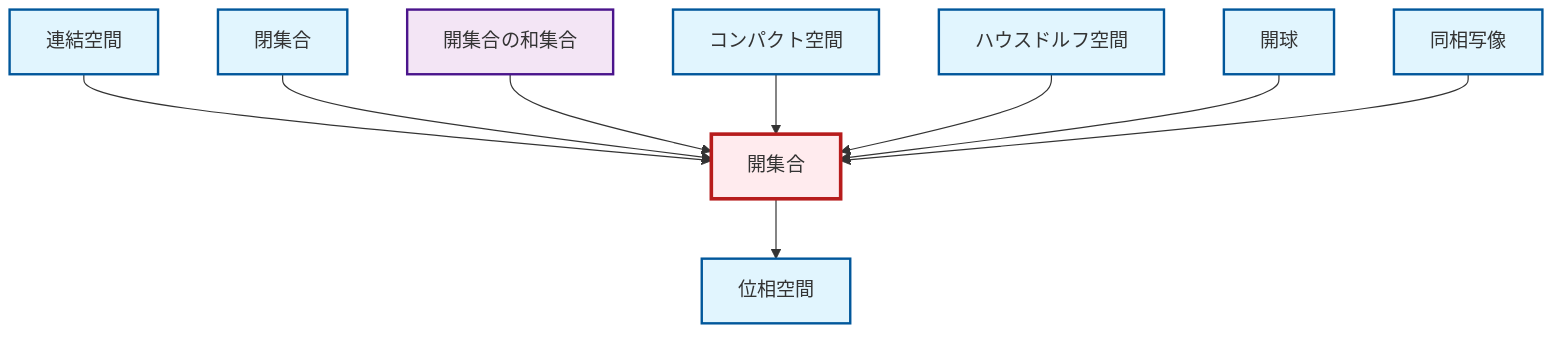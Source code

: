 graph TD
    classDef definition fill:#e1f5fe,stroke:#01579b,stroke-width:2px
    classDef theorem fill:#f3e5f5,stroke:#4a148c,stroke-width:2px
    classDef axiom fill:#fff3e0,stroke:#e65100,stroke-width:2px
    classDef example fill:#e8f5e9,stroke:#1b5e20,stroke-width:2px
    classDef current fill:#ffebee,stroke:#b71c1c,stroke-width:3px
    def-open-ball["開球"]:::definition
    def-compact["コンパクト空間"]:::definition
    def-homeomorphism["同相写像"]:::definition
    def-open-set["開集合"]:::definition
    def-connected["連結空間"]:::definition
    def-closed-set["閉集合"]:::definition
    thm-union-open-sets["開集合の和集合"]:::theorem
    def-topological-space["位相空間"]:::definition
    def-hausdorff["ハウスドルフ空間"]:::definition
    def-connected --> def-open-set
    def-closed-set --> def-open-set
    thm-union-open-sets --> def-open-set
    def-compact --> def-open-set
    def-hausdorff --> def-open-set
    def-open-ball --> def-open-set
    def-homeomorphism --> def-open-set
    def-open-set --> def-topological-space
    class def-open-set current